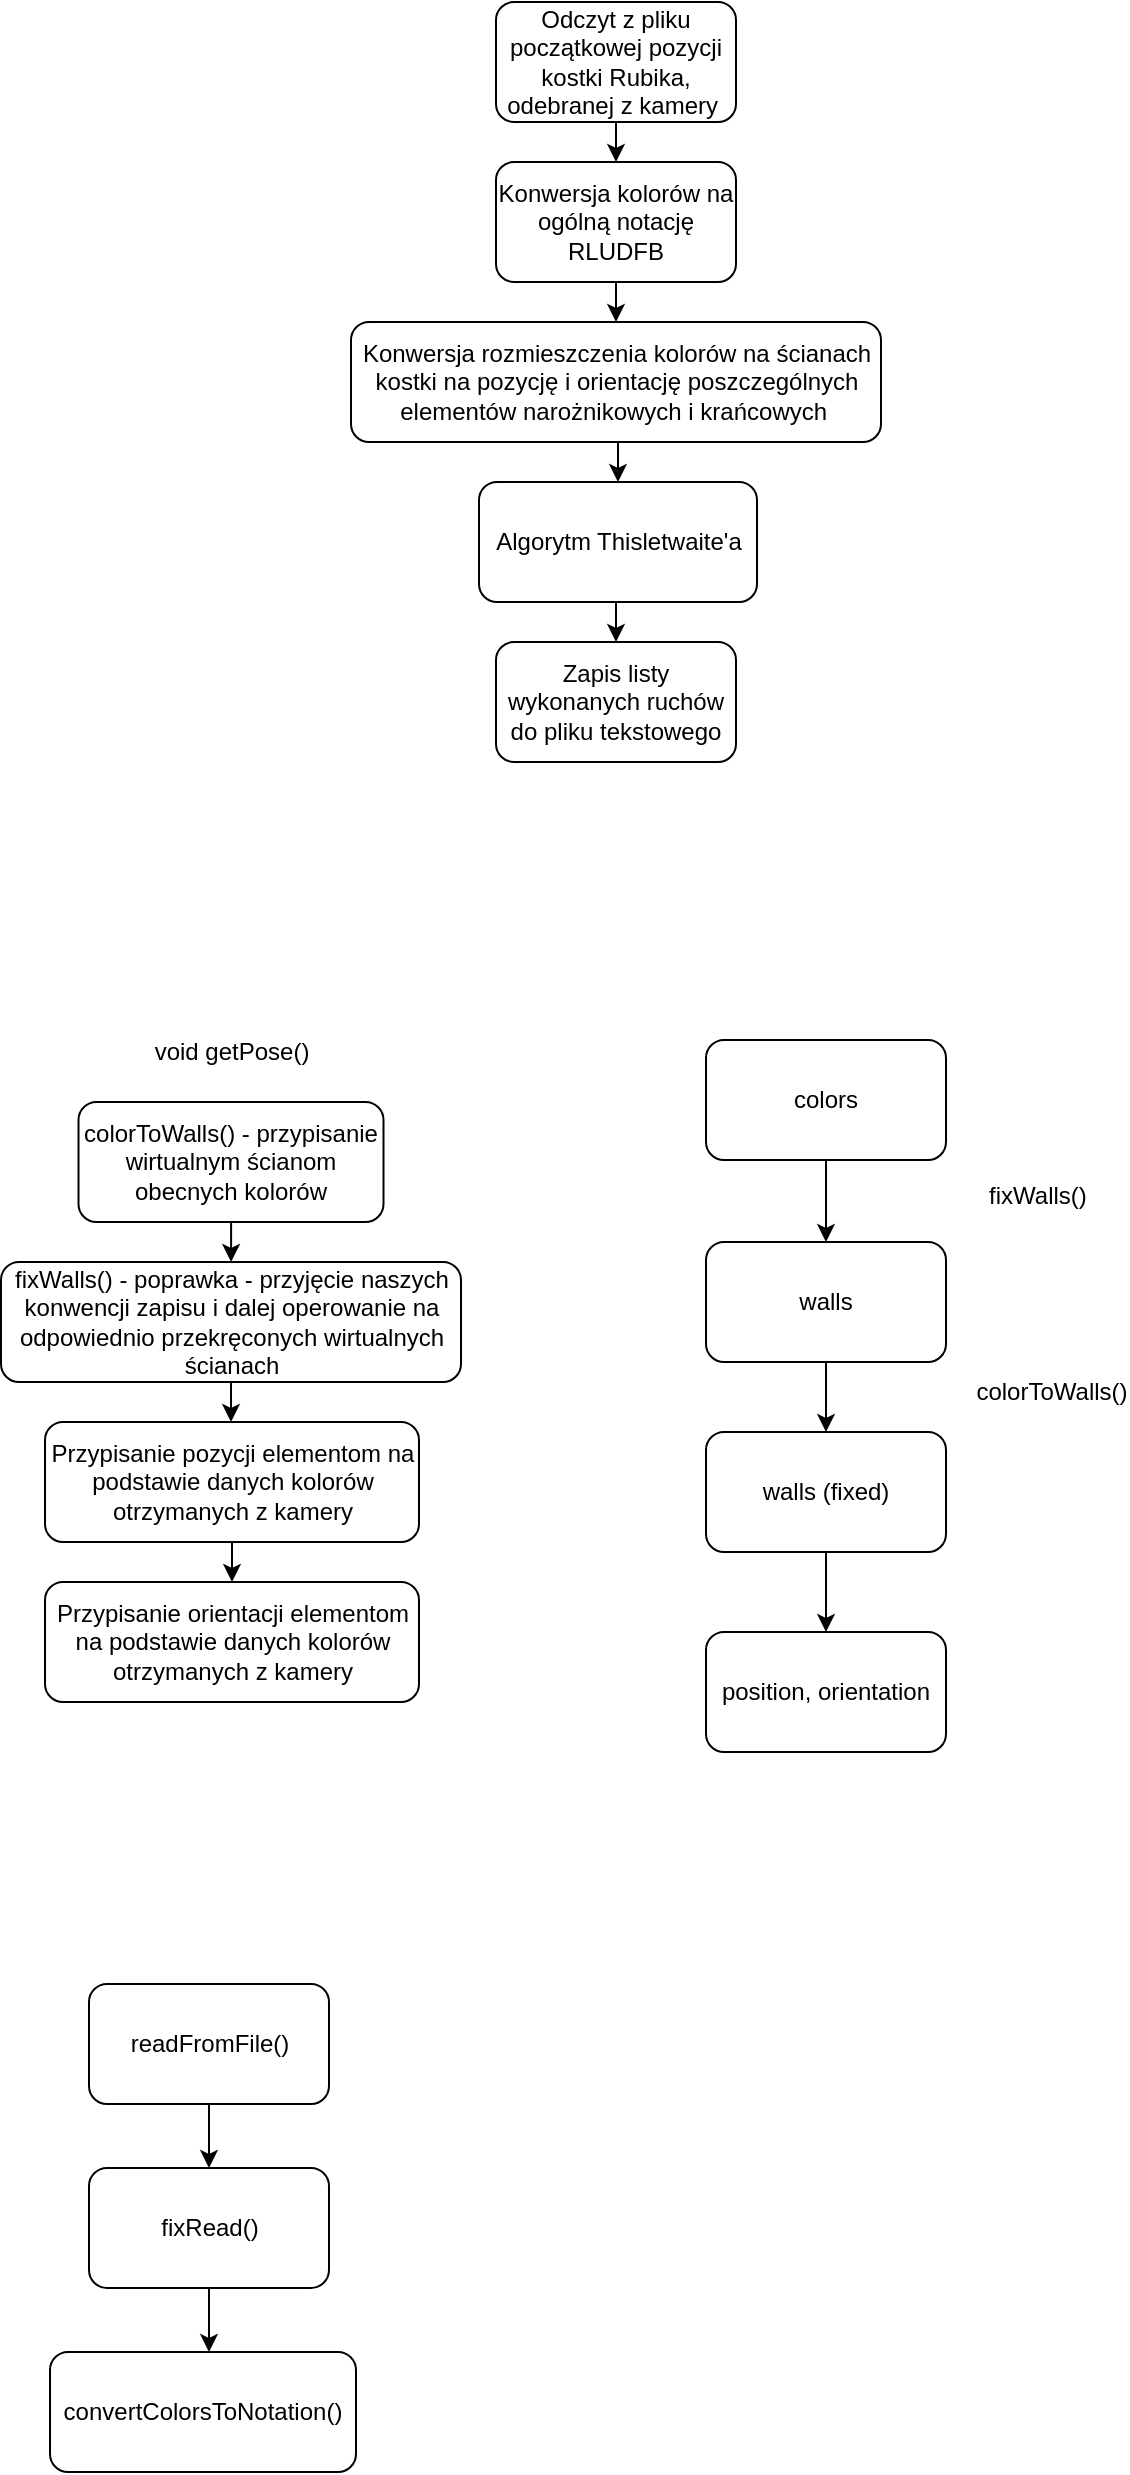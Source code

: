 <mxfile version="17.2.4" type="device"><diagram id="j9Xn93vThXsEUslcbhr1" name="Page-1"><mxGraphModel dx="716" dy="448" grid="0" gridSize="10" guides="1" tooltips="1" connect="1" arrows="1" fold="1" page="1" pageScale="1" pageWidth="827" pageHeight="1169" math="0" shadow="0"><root><mxCell id="0"/><mxCell id="1" parent="0"/><mxCell id="aZRtar0VSMWpXJIYU5ni-5" style="edgeStyle=orthogonalEdgeStyle;rounded=0;orthogonalLoop=1;jettySize=auto;html=1;exitX=0.5;exitY=1;exitDx=0;exitDy=0;entryX=0.5;entryY=0;entryDx=0;entryDy=0;" parent="1" source="aZRtar0VSMWpXJIYU5ni-1" target="aZRtar0VSMWpXJIYU5ni-2" edge="1"><mxGeometry relative="1" as="geometry"/></mxCell><mxCell id="aZRtar0VSMWpXJIYU5ni-1" value="Odczyt z pliku początkowej pozycji kostki Rubika, odebranej z kamery&amp;nbsp;" style="rounded=1;whiteSpace=wrap;html=1;" parent="1" vertex="1"><mxGeometry x="320" y="190" width="120" height="60" as="geometry"/></mxCell><mxCell id="aZRtar0VSMWpXJIYU5ni-6" style="edgeStyle=orthogonalEdgeStyle;rounded=0;orthogonalLoop=1;jettySize=auto;html=1;exitX=0.5;exitY=1;exitDx=0;exitDy=0;entryX=0.5;entryY=0;entryDx=0;entryDy=0;" parent="1" source="aZRtar0VSMWpXJIYU5ni-2" target="aZRtar0VSMWpXJIYU5ni-3" edge="1"><mxGeometry relative="1" as="geometry"/></mxCell><mxCell id="aZRtar0VSMWpXJIYU5ni-2" value="Konwersja kolorów na ogólną notację RLUDFB" style="rounded=1;whiteSpace=wrap;html=1;" parent="1" vertex="1"><mxGeometry x="320" y="270" width="120" height="60" as="geometry"/></mxCell><mxCell id="aZRtar0VSMWpXJIYU5ni-11" style="edgeStyle=orthogonalEdgeStyle;rounded=0;orthogonalLoop=1;jettySize=auto;html=1;exitX=0.5;exitY=1;exitDx=0;exitDy=0;entryX=0.5;entryY=0;entryDx=0;entryDy=0;" parent="1" source="aZRtar0VSMWpXJIYU5ni-3" target="aZRtar0VSMWpXJIYU5ni-7" edge="1"><mxGeometry relative="1" as="geometry"/></mxCell><mxCell id="aZRtar0VSMWpXJIYU5ni-3" value="Konwersja rozmieszczenia kolorów na ścianach kostki na pozycję i orientację poszczególnych elementów narożnikowych i krańcowych&amp;nbsp;" style="rounded=1;whiteSpace=wrap;html=1;" parent="1" vertex="1"><mxGeometry x="247.5" y="350" width="265" height="60" as="geometry"/></mxCell><mxCell id="aZRtar0VSMWpXJIYU5ni-12" style="edgeStyle=orthogonalEdgeStyle;rounded=0;orthogonalLoop=1;jettySize=auto;html=1;exitX=0.5;exitY=1;exitDx=0;exitDy=0;entryX=0.5;entryY=0;entryDx=0;entryDy=0;" parent="1" source="aZRtar0VSMWpXJIYU5ni-7" target="aZRtar0VSMWpXJIYU5ni-8" edge="1"><mxGeometry relative="1" as="geometry"/></mxCell><mxCell id="aZRtar0VSMWpXJIYU5ni-7" value="Algorytm Thisletwaite'a" style="rounded=1;whiteSpace=wrap;html=1;" parent="1" vertex="1"><mxGeometry x="311.5" y="430" width="139" height="60" as="geometry"/></mxCell><mxCell id="aZRtar0VSMWpXJIYU5ni-8" value="Zapis listy wykonanych ruchów do pliku tekstowego" style="rounded=1;whiteSpace=wrap;html=1;" parent="1" vertex="1"><mxGeometry x="320" y="510" width="120" height="60" as="geometry"/></mxCell><mxCell id="vhRR-pAWQvNrhLl68Ut3-5" style="edgeStyle=orthogonalEdgeStyle;rounded=0;orthogonalLoop=1;jettySize=auto;html=1;entryX=0.5;entryY=0;entryDx=0;entryDy=0;" edge="1" parent="1" source="vhRR-pAWQvNrhLl68Ut3-1" target="vhRR-pAWQvNrhLl68Ut3-3"><mxGeometry relative="1" as="geometry"/></mxCell><mxCell id="vhRR-pAWQvNrhLl68Ut3-1" value="colorToWalls() - przypisanie wirtualnym ścianom obecnych kolorów" style="rounded=1;whiteSpace=wrap;html=1;" vertex="1" parent="1"><mxGeometry x="111.25" y="740" width="152.5" height="60" as="geometry"/></mxCell><mxCell id="vhRR-pAWQvNrhLl68Ut3-2" value="void getPose()" style="text;html=1;strokeColor=none;fillColor=none;align=center;verticalAlign=middle;whiteSpace=wrap;rounded=0;" vertex="1" parent="1"><mxGeometry x="117.5" y="700" width="140" height="30" as="geometry"/></mxCell><mxCell id="vhRR-pAWQvNrhLl68Ut3-6" style="edgeStyle=orthogonalEdgeStyle;rounded=0;orthogonalLoop=1;jettySize=auto;html=1;entryX=0.5;entryY=0;entryDx=0;entryDy=0;" edge="1" parent="1" source="vhRR-pAWQvNrhLl68Ut3-3" target="vhRR-pAWQvNrhLl68Ut3-4"><mxGeometry relative="1" as="geometry"/></mxCell><mxCell id="vhRR-pAWQvNrhLl68Ut3-3" value="fixWalls() - poprawka - przyjęcie naszych konwencji zapisu i dalej operowanie na odpowiednio przekręconych wirtualnych ścianach" style="rounded=1;whiteSpace=wrap;html=1;" vertex="1" parent="1"><mxGeometry x="72.5" y="820" width="230" height="60" as="geometry"/></mxCell><mxCell id="vhRR-pAWQvNrhLl68Ut3-8" style="edgeStyle=orthogonalEdgeStyle;rounded=0;orthogonalLoop=1;jettySize=auto;html=1;exitX=0.5;exitY=1;exitDx=0;exitDy=0;entryX=0.5;entryY=0;entryDx=0;entryDy=0;" edge="1" parent="1" source="vhRR-pAWQvNrhLl68Ut3-4" target="vhRR-pAWQvNrhLl68Ut3-7"><mxGeometry relative="1" as="geometry"/></mxCell><mxCell id="vhRR-pAWQvNrhLl68Ut3-4" value="Przypisanie pozycji elementom na podstawie danych kolorów otrzymanych z kamery" style="rounded=1;whiteSpace=wrap;html=1;" vertex="1" parent="1"><mxGeometry x="94.5" y="900" width="187" height="60" as="geometry"/></mxCell><mxCell id="vhRR-pAWQvNrhLl68Ut3-7" value="Przypisanie orientacji elementom na podstawie danych kolorów otrzymanych z kamery" style="rounded=1;whiteSpace=wrap;html=1;" vertex="1" parent="1"><mxGeometry x="94.5" y="980" width="187" height="60" as="geometry"/></mxCell><mxCell id="vhRR-pAWQvNrhLl68Ut3-42" style="edgeStyle=orthogonalEdgeStyle;rounded=0;orthogonalLoop=1;jettySize=auto;html=1;exitX=0.5;exitY=1;exitDx=0;exitDy=0;" edge="1" parent="1" source="vhRR-pAWQvNrhLl68Ut3-9" target="vhRR-pAWQvNrhLl68Ut3-10"><mxGeometry relative="1" as="geometry"/></mxCell><mxCell id="vhRR-pAWQvNrhLl68Ut3-9" value="colors" style="rounded=1;whiteSpace=wrap;html=1;" vertex="1" parent="1"><mxGeometry x="425" y="709" width="120" height="60" as="geometry"/></mxCell><mxCell id="vhRR-pAWQvNrhLl68Ut3-43" value="" style="edgeStyle=orthogonalEdgeStyle;rounded=0;orthogonalLoop=1;jettySize=auto;html=1;" edge="1" parent="1" source="vhRR-pAWQvNrhLl68Ut3-10" target="vhRR-pAWQvNrhLl68Ut3-20"><mxGeometry relative="1" as="geometry"/></mxCell><mxCell id="vhRR-pAWQvNrhLl68Ut3-10" value="walls" style="rounded=1;whiteSpace=wrap;html=1;" vertex="1" parent="1"><mxGeometry x="425" y="810" width="120" height="60" as="geometry"/></mxCell><mxCell id="vhRR-pAWQvNrhLl68Ut3-11" value="position, orientation" style="rounded=1;whiteSpace=wrap;html=1;" vertex="1" parent="1"><mxGeometry x="425" y="1005" width="120" height="60" as="geometry"/></mxCell><mxCell id="vhRR-pAWQvNrhLl68Ut3-16" value="colorToWalls()" style="text;html=1;strokeColor=none;fillColor=none;align=center;verticalAlign=middle;whiteSpace=wrap;rounded=0;rotation=0;" vertex="1" parent="1"><mxGeometry x="568" y="870" width="60" height="30" as="geometry"/></mxCell><mxCell id="vhRR-pAWQvNrhLl68Ut3-44" value="" style="edgeStyle=orthogonalEdgeStyle;rounded=0;orthogonalLoop=1;jettySize=auto;html=1;" edge="1" parent="1" source="vhRR-pAWQvNrhLl68Ut3-20" target="vhRR-pAWQvNrhLl68Ut3-11"><mxGeometry relative="1" as="geometry"/></mxCell><mxCell id="vhRR-pAWQvNrhLl68Ut3-20" value="walls (fixed)" style="rounded=1;whiteSpace=wrap;html=1;" vertex="1" parent="1"><mxGeometry x="425" y="905" width="120" height="60" as="geometry"/></mxCell><mxCell id="vhRR-pAWQvNrhLl68Ut3-22" value="fixWalls()" style="text;html=1;strokeColor=none;fillColor=none;align=center;verticalAlign=middle;whiteSpace=wrap;rounded=0;" vertex="1" parent="1"><mxGeometry x="561" y="772" width="60" height="30" as="geometry"/></mxCell><mxCell id="vhRR-pAWQvNrhLl68Ut3-36" style="edgeStyle=orthogonalEdgeStyle;rounded=0;orthogonalLoop=1;jettySize=auto;html=1;exitX=0.5;exitY=1;exitDx=0;exitDy=0;entryX=0.5;entryY=0;entryDx=0;entryDy=0;" edge="1" parent="1" source="vhRR-pAWQvNrhLl68Ut3-31" target="vhRR-pAWQvNrhLl68Ut3-32"><mxGeometry relative="1" as="geometry"/></mxCell><mxCell id="vhRR-pAWQvNrhLl68Ut3-31" value="readFromFile()" style="rounded=1;whiteSpace=wrap;html=1;" vertex="1" parent="1"><mxGeometry x="116.5" y="1181" width="120" height="60" as="geometry"/></mxCell><mxCell id="vhRR-pAWQvNrhLl68Ut3-38" style="edgeStyle=orthogonalEdgeStyle;rounded=0;orthogonalLoop=1;jettySize=auto;html=1;exitX=0.5;exitY=1;exitDx=0;exitDy=0;entryX=0.5;entryY=0;entryDx=0;entryDy=0;" edge="1" parent="1" source="vhRR-pAWQvNrhLl68Ut3-32"><mxGeometry relative="1" as="geometry"><mxPoint x="176.5" y="1365" as="targetPoint"/></mxGeometry></mxCell><mxCell id="vhRR-pAWQvNrhLl68Ut3-32" value="fixRead()" style="rounded=1;whiteSpace=wrap;html=1;" vertex="1" parent="1"><mxGeometry x="116.5" y="1273" width="120" height="60" as="geometry"/></mxCell><mxCell id="vhRR-pAWQvNrhLl68Ut3-33" value="convertColorsToNotation()" style="rounded=1;whiteSpace=wrap;html=1;" vertex="1" parent="1"><mxGeometry x="97" y="1365" width="153" height="60" as="geometry"/></mxCell></root></mxGraphModel></diagram></mxfile>